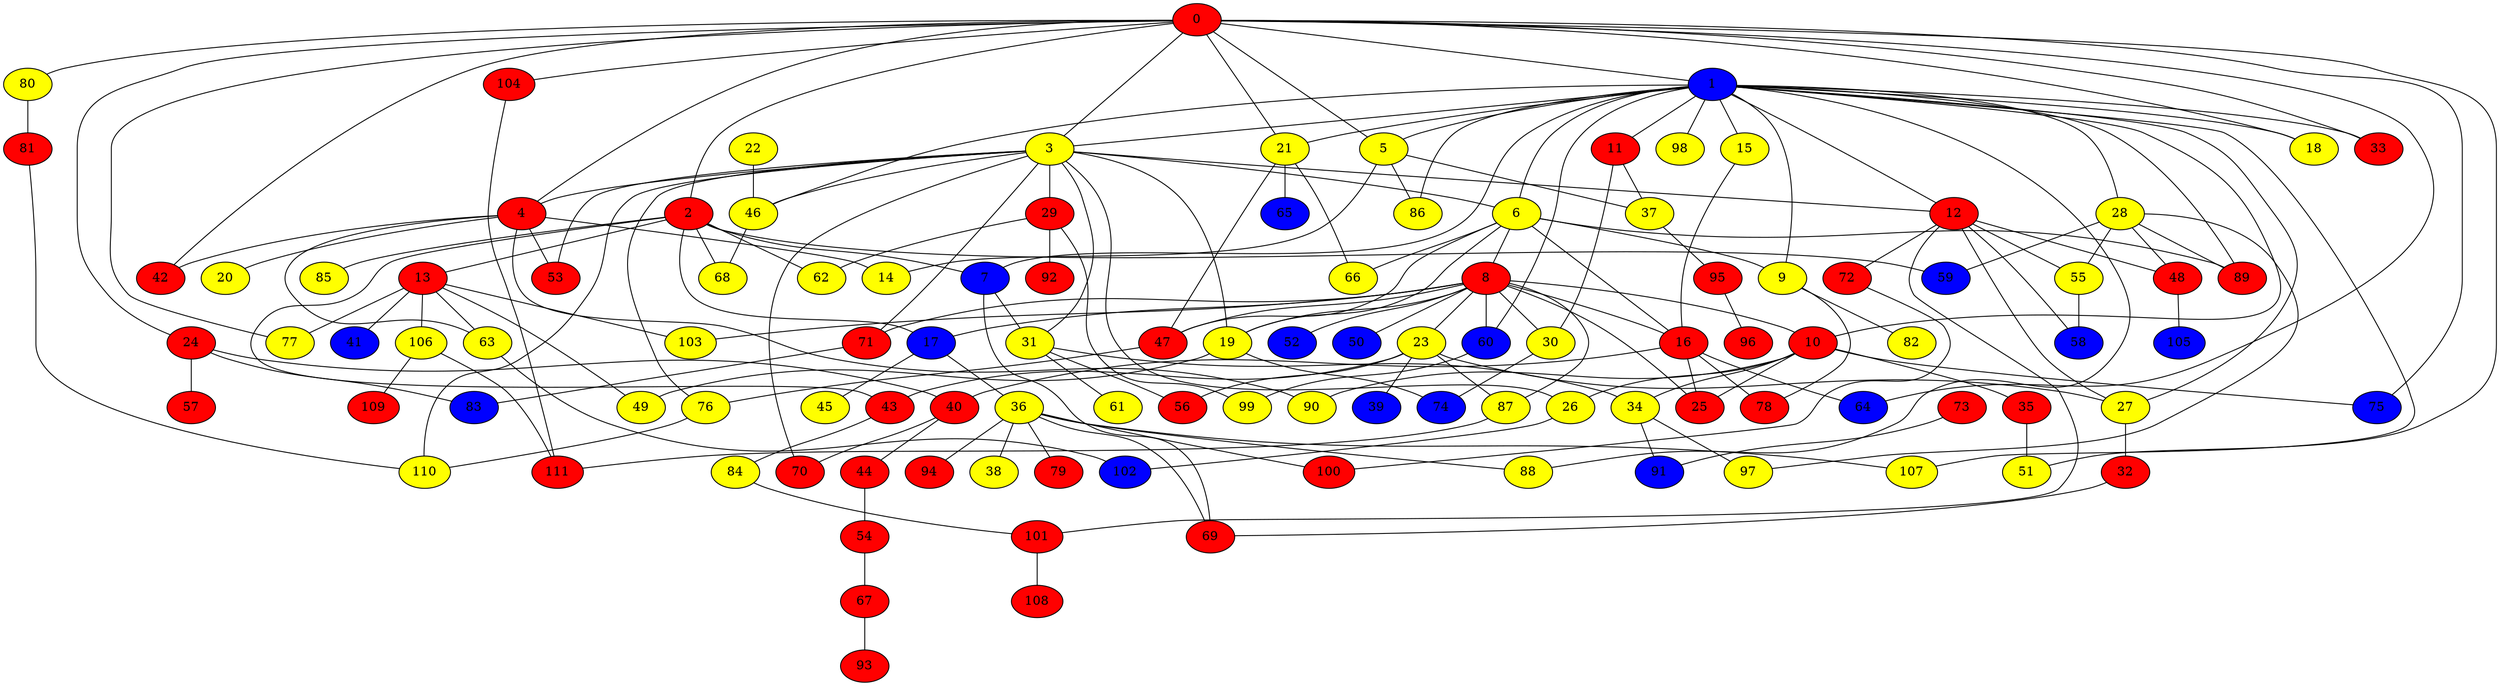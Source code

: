 graph {
0 [style = filled fillcolor = red];
1 [style = filled fillcolor = blue];
2 [style = filled fillcolor = red];
3 [style = filled fillcolor = yellow];
4 [style = filled fillcolor = red];
5 [style = filled fillcolor = yellow];
6 [style = filled fillcolor = yellow];
7 [style = filled fillcolor = blue];
8 [style = filled fillcolor = red];
9 [style = filled fillcolor = yellow];
10 [style = filled fillcolor = red];
11 [style = filled fillcolor = red];
12 [style = filled fillcolor = red];
13 [style = filled fillcolor = red];
14 [style = filled fillcolor = yellow];
15 [style = filled fillcolor = yellow];
16 [style = filled fillcolor = red];
17 [style = filled fillcolor = blue];
18 [style = filled fillcolor = yellow];
19 [style = filled fillcolor = yellow];
20 [style = filled fillcolor = yellow];
21 [style = filled fillcolor = yellow];
22 [style = filled fillcolor = yellow];
23 [style = filled fillcolor = yellow];
24 [style = filled fillcolor = red];
25 [style = filled fillcolor = red];
26 [style = filled fillcolor = yellow];
27 [style = filled fillcolor = yellow];
28 [style = filled fillcolor = yellow];
29 [style = filled fillcolor = red];
30 [style = filled fillcolor = yellow];
31 [style = filled fillcolor = yellow];
32 [style = filled fillcolor = red];
33 [style = filled fillcolor = red];
34 [style = filled fillcolor = yellow];
35 [style = filled fillcolor = red];
36 [style = filled fillcolor = yellow];
37 [style = filled fillcolor = yellow];
38 [style = filled fillcolor = yellow];
39 [style = filled fillcolor = blue];
40 [style = filled fillcolor = red];
41 [style = filled fillcolor = blue];
42 [style = filled fillcolor = red];
43 [style = filled fillcolor = red];
44 [style = filled fillcolor = red];
45 [style = filled fillcolor = yellow];
46 [style = filled fillcolor = yellow];
47 [style = filled fillcolor = red];
48 [style = filled fillcolor = red];
49 [style = filled fillcolor = yellow];
50 [style = filled fillcolor = blue];
51 [style = filled fillcolor = yellow];
52 [style = filled fillcolor = blue];
53 [style = filled fillcolor = red];
54 [style = filled fillcolor = red];
55 [style = filled fillcolor = yellow];
56 [style = filled fillcolor = red];
57 [style = filled fillcolor = red];
58 [style = filled fillcolor = blue];
59 [style = filled fillcolor = blue];
60 [style = filled fillcolor = blue];
61 [style = filled fillcolor = yellow];
62 [style = filled fillcolor = yellow];
63 [style = filled fillcolor = yellow];
64 [style = filled fillcolor = blue];
65 [style = filled fillcolor = blue];
66 [style = filled fillcolor = yellow];
67 [style = filled fillcolor = red];
68 [style = filled fillcolor = yellow];
69 [style = filled fillcolor = red];
70 [style = filled fillcolor = red];
71 [style = filled fillcolor = red];
72 [style = filled fillcolor = red];
73 [style = filled fillcolor = red];
74 [style = filled fillcolor = blue];
75 [style = filled fillcolor = blue];
76 [style = filled fillcolor = yellow];
77 [style = filled fillcolor = yellow];
78 [style = filled fillcolor = red];
79 [style = filled fillcolor = red];
80 [style = filled fillcolor = yellow];
81 [style = filled fillcolor = red];
82 [style = filled fillcolor = yellow];
83 [style = filled fillcolor = blue];
84 [style = filled fillcolor = yellow];
85 [style = filled fillcolor = yellow];
86 [style = filled fillcolor = yellow];
87 [style = filled fillcolor = yellow];
88 [style = filled fillcolor = yellow];
89 [style = filled fillcolor = red];
90 [style = filled fillcolor = yellow];
91 [style = filled fillcolor = blue];
92 [style = filled fillcolor = red];
93 [style = filled fillcolor = red];
94 [style = filled fillcolor = red];
95 [style = filled fillcolor = red];
96 [style = filled fillcolor = red];
97 [style = filled fillcolor = yellow];
98 [style = filled fillcolor = yellow];
99 [style = filled fillcolor = yellow];
100 [style = filled fillcolor = red];
101 [style = filled fillcolor = red];
102 [style = filled fillcolor = blue];
103 [style = filled fillcolor = yellow];
104 [style = filled fillcolor = red];
105 [style = filled fillcolor = blue];
106 [style = filled fillcolor = yellow];
107 [style = filled fillcolor = yellow];
108 [style = filled fillcolor = red];
109 [style = filled fillcolor = red];
110 [style = filled fillcolor = yellow];
111 [style = filled fillcolor = red];
0 -- 4;
0 -- 3;
0 -- 2;
0 -- 1;
0 -- 5;
0 -- 18;
0 -- 21;
0 -- 24;
0 -- 33;
0 -- 42;
0 -- 51;
0 -- 64;
0 -- 75;
0 -- 77;
0 -- 80;
0 -- 104;
1 -- 3;
1 -- 5;
1 -- 6;
1 -- 7;
1 -- 9;
1 -- 10;
1 -- 11;
1 -- 12;
1 -- 15;
1 -- 18;
1 -- 21;
1 -- 27;
1 -- 28;
1 -- 33;
1 -- 46;
1 -- 60;
1 -- 86;
1 -- 88;
1 -- 89;
1 -- 98;
1 -- 107;
2 -- 7;
2 -- 13;
2 -- 17;
2 -- 43;
2 -- 59;
2 -- 62;
2 -- 68;
2 -- 85;
3 -- 4;
3 -- 6;
3 -- 12;
3 -- 19;
3 -- 26;
3 -- 29;
3 -- 31;
3 -- 46;
3 -- 53;
3 -- 70;
3 -- 71;
3 -- 76;
3 -- 110;
4 -- 14;
4 -- 20;
4 -- 42;
4 -- 53;
4 -- 63;
4 -- 90;
5 -- 14;
5 -- 37;
5 -- 86;
6 -- 8;
6 -- 9;
6 -- 16;
6 -- 19;
6 -- 47;
6 -- 66;
6 -- 89;
7 -- 31;
7 -- 69;
8 -- 10;
8 -- 16;
8 -- 17;
8 -- 19;
8 -- 23;
8 -- 25;
8 -- 30;
8 -- 47;
8 -- 50;
8 -- 52;
8 -- 60;
8 -- 71;
8 -- 87;
8 -- 103;
9 -- 78;
9 -- 82;
10 -- 25;
10 -- 26;
10 -- 34;
10 -- 35;
10 -- 75;
10 -- 90;
11 -- 30;
11 -- 37;
12 -- 27;
12 -- 48;
12 -- 55;
12 -- 58;
12 -- 72;
12 -- 101;
13 -- 41;
13 -- 49;
13 -- 63;
13 -- 77;
13 -- 103;
13 -- 106;
15 -- 16;
16 -- 25;
16 -- 40;
16 -- 64;
16 -- 78;
17 -- 36;
17 -- 45;
19 -- 49;
19 -- 74;
21 -- 47;
21 -- 65;
21 -- 66;
22 -- 46;
23 -- 27;
23 -- 39;
23 -- 43;
23 -- 56;
23 -- 87;
24 -- 40;
24 -- 57;
24 -- 83;
26 -- 102;
27 -- 32;
28 -- 48;
28 -- 55;
28 -- 59;
28 -- 89;
28 -- 97;
29 -- 62;
29 -- 92;
29 -- 99;
30 -- 74;
31 -- 34;
31 -- 56;
31 -- 61;
32 -- 69;
34 -- 91;
34 -- 97;
35 -- 51;
36 -- 38;
36 -- 69;
36 -- 79;
36 -- 88;
36 -- 94;
36 -- 100;
36 -- 107;
37 -- 95;
40 -- 44;
40 -- 70;
43 -- 84;
44 -- 54;
46 -- 68;
47 -- 76;
48 -- 105;
54 -- 67;
55 -- 58;
60 -- 99;
63 -- 102;
67 -- 93;
71 -- 83;
72 -- 100;
73 -- 91;
76 -- 110;
80 -- 81;
81 -- 110;
84 -- 101;
87 -- 111;
95 -- 96;
101 -- 108;
104 -- 111;
106 -- 109;
106 -- 111;
}
